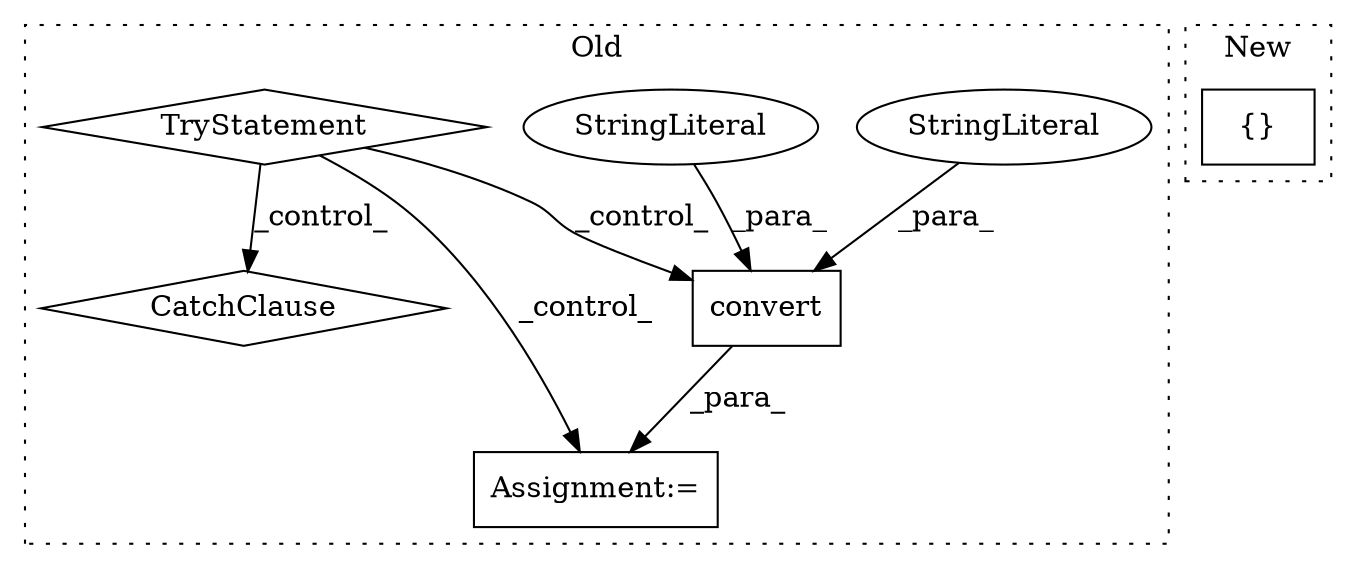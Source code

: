 digraph G {
subgraph cluster0 {
1 [label="convert" a="32" s="199,224" l="8,1" shape="box"];
3 [label="StringLiteral" a="45" s="219" l="5" shape="ellipse"];
4 [label="Assignment:=" a="7" s="198" l="1" shape="box"];
5 [label="StringLiteral" a="45" s="207" l="11" shape="ellipse"];
6 [label="TryStatement" a="54" s="170" l="4" shape="diamond"];
7 [label="CatchClause" a="12" s="234,276" l="11,2" shape="diamond"];
label = "Old";
style="dotted";
}
subgraph cluster1 {
2 [label="{}" a="4" s="599,663" l="1,1" shape="box"];
label = "New";
style="dotted";
}
1 -> 4 [label="_para_"];
3 -> 1 [label="_para_"];
5 -> 1 [label="_para_"];
6 -> 7 [label="_control_"];
6 -> 1 [label="_control_"];
6 -> 4 [label="_control_"];
}